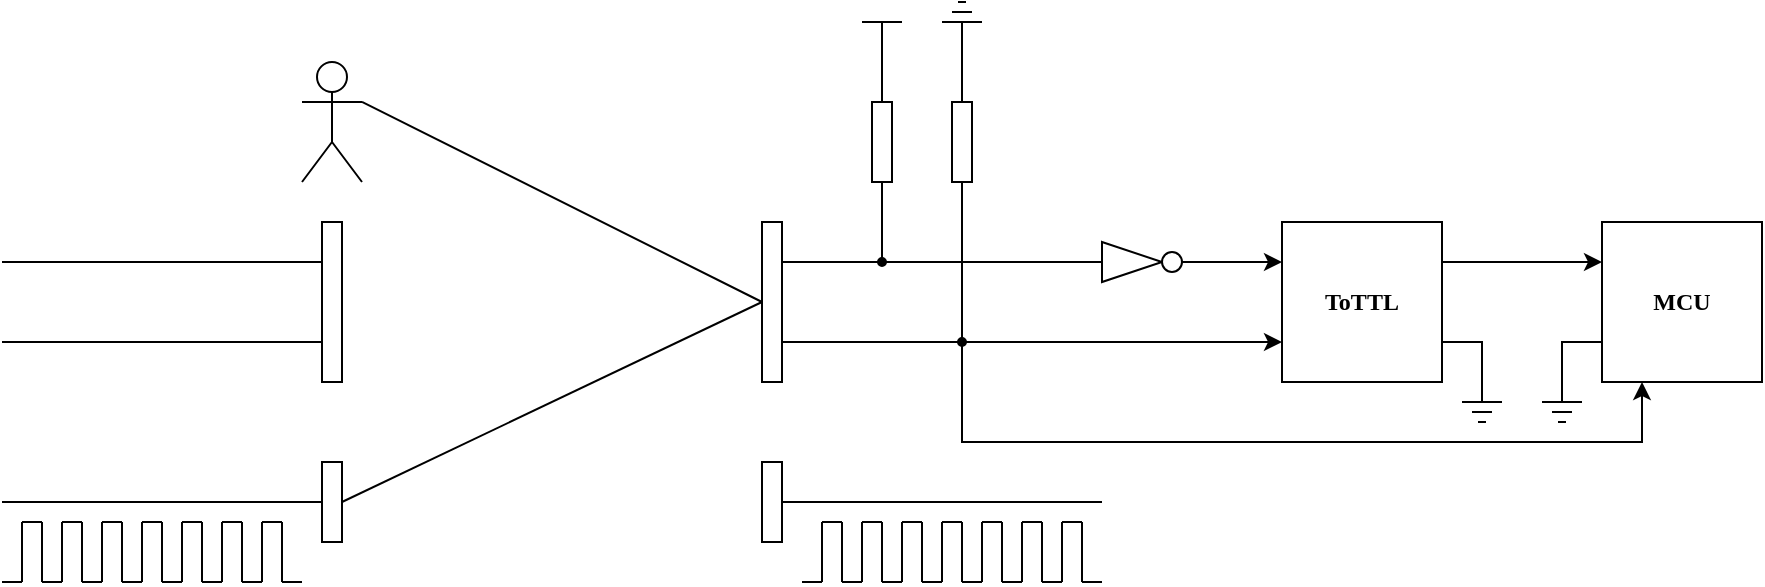 <mxfile version="21.3.7" type="device">
  <diagram id="h3jQZG8nck5NfjddVuUN" name="无线击剑判别系统">
    <mxGraphModel dx="1034" dy="604" grid="1" gridSize="10" guides="0" tooltips="1" connect="1" arrows="1" fold="1" page="1" pageScale="1" pageWidth="1600" pageHeight="900" math="0" shadow="0">
      <root>
        <mxCell id="0" />
        <mxCell id="1" parent="0" />
        <mxCell id="edpnZ5Cil1vbVrSWlnmC-1" value="" style="rounded=0;whiteSpace=wrap;html=1;fontFamily=Sarasa Fixed SC;fontStyle=1" parent="1" vertex="1">
          <mxGeometry x="540" y="120" width="10" height="80" as="geometry" />
        </mxCell>
        <mxCell id="edpnZ5Cil1vbVrSWlnmC-4" value="" style="rounded=0;whiteSpace=wrap;html=1;fontFamily=Sarasa Fixed SC;fontStyle=1" parent="1" vertex="1">
          <mxGeometry x="320" y="120" width="10" height="80" as="geometry" />
        </mxCell>
        <mxCell id="edpnZ5Cil1vbVrSWlnmC-5" value="" style="endArrow=none;html=1;rounded=0;fontFamily=Sarasa Fixed SC;fontStyle=1;entryX=0;entryY=0.25;entryDx=0;entryDy=0;" parent="1" target="edpnZ5Cil1vbVrSWlnmC-4" edge="1">
          <mxGeometry width="50" height="50" relative="1" as="geometry">
            <mxPoint x="160" y="140" as="sourcePoint" />
            <mxPoint x="310" y="140" as="targetPoint" />
          </mxGeometry>
        </mxCell>
        <mxCell id="edpnZ5Cil1vbVrSWlnmC-6" value="" style="endArrow=none;html=1;rounded=0;fontFamily=Sarasa Fixed SC;fontStyle=1;entryX=0;entryY=0.75;entryDx=0;entryDy=0;" parent="1" target="edpnZ5Cil1vbVrSWlnmC-4" edge="1">
          <mxGeometry width="50" height="50" relative="1" as="geometry">
            <mxPoint x="160" y="180" as="sourcePoint" />
            <mxPoint x="310" y="180" as="targetPoint" />
          </mxGeometry>
        </mxCell>
        <mxCell id="edpnZ5Cil1vbVrSWlnmC-7" value="" style="endArrow=none;html=1;rounded=0;entryX=0;entryY=0.5;entryDx=0;entryDy=0;fontFamily=Sarasa Fixed SC;fontStyle=1" parent="1" target="edpnZ5Cil1vbVrSWlnmC-8" edge="1">
          <mxGeometry width="50" height="50" relative="1" as="geometry">
            <mxPoint x="160" y="260" as="sourcePoint" />
            <mxPoint x="310" y="260" as="targetPoint" />
          </mxGeometry>
        </mxCell>
        <mxCell id="edpnZ5Cil1vbVrSWlnmC-8" value="" style="rounded=0;whiteSpace=wrap;html=1;fontFamily=Sarasa Fixed SC;fontStyle=1" parent="1" vertex="1">
          <mxGeometry x="320" y="240" width="10" height="40" as="geometry" />
        </mxCell>
        <mxCell id="edpnZ5Cil1vbVrSWlnmC-9" value="" style="rounded=0;whiteSpace=wrap;html=1;fontFamily=Sarasa Fixed SC;fontStyle=1" parent="1" vertex="1">
          <mxGeometry x="540" y="240" width="10" height="40" as="geometry" />
        </mxCell>
        <mxCell id="edpnZ5Cil1vbVrSWlnmC-97" value="" style="endArrow=none;html=1;rounded=0;fontFamily=Sarasa Fixed SC;fontStyle=1" parent="1" edge="1">
          <mxGeometry width="50" height="50" relative="1" as="geometry">
            <mxPoint x="160" y="300" as="sourcePoint" />
            <mxPoint x="170" y="300" as="targetPoint" />
          </mxGeometry>
        </mxCell>
        <mxCell id="edpnZ5Cil1vbVrSWlnmC-98" value="" style="endArrow=none;html=1;rounded=0;fontFamily=Sarasa Fixed SC;fontStyle=1" parent="1" edge="1">
          <mxGeometry width="50" height="50" relative="1" as="geometry">
            <mxPoint x="170" y="270" as="sourcePoint" />
            <mxPoint x="180" y="270" as="targetPoint" />
          </mxGeometry>
        </mxCell>
        <mxCell id="edpnZ5Cil1vbVrSWlnmC-99" value="" style="endArrow=none;html=1;rounded=0;fontFamily=Sarasa Fixed SC;fontStyle=1" parent="1" edge="1">
          <mxGeometry width="50" height="50" relative="1" as="geometry">
            <mxPoint x="190" y="300" as="sourcePoint" />
            <mxPoint x="180" y="300" as="targetPoint" />
          </mxGeometry>
        </mxCell>
        <mxCell id="edpnZ5Cil1vbVrSWlnmC-100" value="" style="endArrow=none;html=1;rounded=0;fontFamily=Sarasa Fixed SC;fontStyle=1" parent="1" edge="1">
          <mxGeometry width="50" height="50" relative="1" as="geometry">
            <mxPoint x="180" y="270" as="sourcePoint" />
            <mxPoint x="180" y="300" as="targetPoint" />
          </mxGeometry>
        </mxCell>
        <mxCell id="edpnZ5Cil1vbVrSWlnmC-101" value="" style="endArrow=none;html=1;rounded=0;fontFamily=Sarasa Fixed SC;fontStyle=1" parent="1" edge="1">
          <mxGeometry width="50" height="50" relative="1" as="geometry">
            <mxPoint x="170" y="270" as="sourcePoint" />
            <mxPoint x="170" y="300" as="targetPoint" />
          </mxGeometry>
        </mxCell>
        <mxCell id="edpnZ5Cil1vbVrSWlnmC-102" value="" style="endArrow=none;html=1;rounded=0;fontFamily=Sarasa Fixed SC;fontStyle=1" parent="1" edge="1">
          <mxGeometry width="50" height="50" relative="1" as="geometry">
            <mxPoint x="190" y="270" as="sourcePoint" />
            <mxPoint x="200" y="270" as="targetPoint" />
          </mxGeometry>
        </mxCell>
        <mxCell id="edpnZ5Cil1vbVrSWlnmC-103" value="" style="endArrow=none;html=1;rounded=0;fontFamily=Sarasa Fixed SC;fontStyle=1" parent="1" edge="1">
          <mxGeometry width="50" height="50" relative="1" as="geometry">
            <mxPoint x="210" y="300" as="sourcePoint" />
            <mxPoint x="200" y="300" as="targetPoint" />
          </mxGeometry>
        </mxCell>
        <mxCell id="edpnZ5Cil1vbVrSWlnmC-104" value="" style="endArrow=none;html=1;rounded=0;fontFamily=Sarasa Fixed SC;fontStyle=1" parent="1" edge="1">
          <mxGeometry width="50" height="50" relative="1" as="geometry">
            <mxPoint x="200" y="270" as="sourcePoint" />
            <mxPoint x="200" y="300" as="targetPoint" />
          </mxGeometry>
        </mxCell>
        <mxCell id="edpnZ5Cil1vbVrSWlnmC-105" value="" style="endArrow=none;html=1;rounded=0;fontFamily=Sarasa Fixed SC;fontStyle=1" parent="1" edge="1">
          <mxGeometry width="50" height="50" relative="1" as="geometry">
            <mxPoint x="190" y="270" as="sourcePoint" />
            <mxPoint x="190" y="300" as="targetPoint" />
          </mxGeometry>
        </mxCell>
        <mxCell id="edpnZ5Cil1vbVrSWlnmC-106" value="" style="endArrow=none;html=1;rounded=0;fontFamily=Sarasa Fixed SC;fontStyle=1" parent="1" edge="1">
          <mxGeometry width="50" height="50" relative="1" as="geometry">
            <mxPoint x="210" y="270" as="sourcePoint" />
            <mxPoint x="220" y="270" as="targetPoint" />
          </mxGeometry>
        </mxCell>
        <mxCell id="edpnZ5Cil1vbVrSWlnmC-107" value="" style="endArrow=none;html=1;rounded=0;fontFamily=Sarasa Fixed SC;fontStyle=1" parent="1" edge="1">
          <mxGeometry width="50" height="50" relative="1" as="geometry">
            <mxPoint x="230" y="300" as="sourcePoint" />
            <mxPoint x="220" y="300" as="targetPoint" />
          </mxGeometry>
        </mxCell>
        <mxCell id="edpnZ5Cil1vbVrSWlnmC-108" value="" style="endArrow=none;html=1;rounded=0;fontFamily=Sarasa Fixed SC;fontStyle=1" parent="1" edge="1">
          <mxGeometry width="50" height="50" relative="1" as="geometry">
            <mxPoint x="220" y="270" as="sourcePoint" />
            <mxPoint x="220" y="300" as="targetPoint" />
          </mxGeometry>
        </mxCell>
        <mxCell id="edpnZ5Cil1vbVrSWlnmC-109" value="" style="endArrow=none;html=1;rounded=0;fontFamily=Sarasa Fixed SC;fontStyle=1" parent="1" edge="1">
          <mxGeometry width="50" height="50" relative="1" as="geometry">
            <mxPoint x="210" y="270" as="sourcePoint" />
            <mxPoint x="210" y="300" as="targetPoint" />
          </mxGeometry>
        </mxCell>
        <mxCell id="edpnZ5Cil1vbVrSWlnmC-110" value="" style="endArrow=none;html=1;rounded=0;fontFamily=Sarasa Fixed SC;fontStyle=1" parent="1" edge="1">
          <mxGeometry width="50" height="50" relative="1" as="geometry">
            <mxPoint x="230" y="270" as="sourcePoint" />
            <mxPoint x="240" y="270" as="targetPoint" />
          </mxGeometry>
        </mxCell>
        <mxCell id="edpnZ5Cil1vbVrSWlnmC-111" value="" style="endArrow=none;html=1;rounded=0;fontFamily=Sarasa Fixed SC;fontStyle=1" parent="1" edge="1">
          <mxGeometry width="50" height="50" relative="1" as="geometry">
            <mxPoint x="250" y="300" as="sourcePoint" />
            <mxPoint x="240" y="300" as="targetPoint" />
          </mxGeometry>
        </mxCell>
        <mxCell id="edpnZ5Cil1vbVrSWlnmC-112" value="" style="endArrow=none;html=1;rounded=0;fontFamily=Sarasa Fixed SC;fontStyle=1" parent="1" edge="1">
          <mxGeometry width="50" height="50" relative="1" as="geometry">
            <mxPoint x="240" y="270" as="sourcePoint" />
            <mxPoint x="240" y="300" as="targetPoint" />
          </mxGeometry>
        </mxCell>
        <mxCell id="edpnZ5Cil1vbVrSWlnmC-113" value="" style="endArrow=none;html=1;rounded=0;fontFamily=Sarasa Fixed SC;fontStyle=1" parent="1" edge="1">
          <mxGeometry width="50" height="50" relative="1" as="geometry">
            <mxPoint x="230" y="270" as="sourcePoint" />
            <mxPoint x="230" y="300" as="targetPoint" />
          </mxGeometry>
        </mxCell>
        <mxCell id="edpnZ5Cil1vbVrSWlnmC-114" value="" style="endArrow=none;html=1;rounded=0;fontFamily=Sarasa Fixed SC;fontStyle=1" parent="1" edge="1">
          <mxGeometry width="50" height="50" relative="1" as="geometry">
            <mxPoint x="250" y="270" as="sourcePoint" />
            <mxPoint x="260" y="270" as="targetPoint" />
          </mxGeometry>
        </mxCell>
        <mxCell id="edpnZ5Cil1vbVrSWlnmC-115" value="" style="endArrow=none;html=1;rounded=0;fontFamily=Sarasa Fixed SC;fontStyle=1" parent="1" edge="1">
          <mxGeometry width="50" height="50" relative="1" as="geometry">
            <mxPoint x="270" y="300" as="sourcePoint" />
            <mxPoint x="260" y="300" as="targetPoint" />
          </mxGeometry>
        </mxCell>
        <mxCell id="edpnZ5Cil1vbVrSWlnmC-116" value="" style="endArrow=none;html=1;rounded=0;fontFamily=Sarasa Fixed SC;fontStyle=1" parent="1" edge="1">
          <mxGeometry width="50" height="50" relative="1" as="geometry">
            <mxPoint x="260" y="270" as="sourcePoint" />
            <mxPoint x="260" y="300" as="targetPoint" />
          </mxGeometry>
        </mxCell>
        <mxCell id="edpnZ5Cil1vbVrSWlnmC-117" value="" style="endArrow=none;html=1;rounded=0;fontFamily=Sarasa Fixed SC;fontStyle=1" parent="1" edge="1">
          <mxGeometry width="50" height="50" relative="1" as="geometry">
            <mxPoint x="250" y="270" as="sourcePoint" />
            <mxPoint x="250" y="300" as="targetPoint" />
          </mxGeometry>
        </mxCell>
        <mxCell id="edpnZ5Cil1vbVrSWlnmC-118" value="" style="endArrow=none;html=1;rounded=0;fontFamily=Sarasa Fixed SC;fontStyle=1" parent="1" edge="1">
          <mxGeometry width="50" height="50" relative="1" as="geometry">
            <mxPoint x="270" y="270" as="sourcePoint" />
            <mxPoint x="280" y="270" as="targetPoint" />
          </mxGeometry>
        </mxCell>
        <mxCell id="edpnZ5Cil1vbVrSWlnmC-119" value="" style="endArrow=none;html=1;rounded=0;fontFamily=Sarasa Fixed SC;fontStyle=1" parent="1" edge="1">
          <mxGeometry width="50" height="50" relative="1" as="geometry">
            <mxPoint x="290" y="300" as="sourcePoint" />
            <mxPoint x="280" y="300" as="targetPoint" />
          </mxGeometry>
        </mxCell>
        <mxCell id="edpnZ5Cil1vbVrSWlnmC-120" value="" style="endArrow=none;html=1;rounded=0;fontFamily=Sarasa Fixed SC;fontStyle=1" parent="1" edge="1">
          <mxGeometry width="50" height="50" relative="1" as="geometry">
            <mxPoint x="280" y="270" as="sourcePoint" />
            <mxPoint x="280" y="300" as="targetPoint" />
          </mxGeometry>
        </mxCell>
        <mxCell id="edpnZ5Cil1vbVrSWlnmC-121" value="" style="endArrow=none;html=1;rounded=0;fontFamily=Sarasa Fixed SC;fontStyle=1" parent="1" edge="1">
          <mxGeometry width="50" height="50" relative="1" as="geometry">
            <mxPoint x="270" y="270" as="sourcePoint" />
            <mxPoint x="270" y="300" as="targetPoint" />
          </mxGeometry>
        </mxCell>
        <mxCell id="edpnZ5Cil1vbVrSWlnmC-122" value="" style="endArrow=none;html=1;rounded=0;exitX=1;exitY=0.25;exitDx=0;exitDy=0;fontFamily=Sarasa Fixed SC;fontStyle=1" parent="1" source="edpnZ5Cil1vbVrSWlnmC-1" edge="1">
          <mxGeometry width="50" height="50" relative="1" as="geometry">
            <mxPoint x="560" y="140" as="sourcePoint" />
            <mxPoint x="710" y="140" as="targetPoint" />
          </mxGeometry>
        </mxCell>
        <mxCell id="edpnZ5Cil1vbVrSWlnmC-123" value="" style="endArrow=none;html=1;rounded=0;exitX=1;exitY=0.75;exitDx=0;exitDy=0;fontFamily=Sarasa Fixed SC;fontStyle=1" parent="1" source="edpnZ5Cil1vbVrSWlnmC-1" edge="1">
          <mxGeometry width="50" height="50" relative="1" as="geometry">
            <mxPoint x="560" y="180" as="sourcePoint" />
            <mxPoint x="710" y="180" as="targetPoint" />
          </mxGeometry>
        </mxCell>
        <mxCell id="edpnZ5Cil1vbVrSWlnmC-124" value="" style="endArrow=none;html=1;rounded=0;fontFamily=Sarasa Fixed SC;fontStyle=1" parent="1" source="edpnZ5Cil1vbVrSWlnmC-9" edge="1">
          <mxGeometry width="50" height="50" relative="1" as="geometry">
            <mxPoint x="570" y="250" as="sourcePoint" />
            <mxPoint x="710" y="260" as="targetPoint" />
          </mxGeometry>
        </mxCell>
        <mxCell id="edpnZ5Cil1vbVrSWlnmC-150" value="" style="endArrow=none;html=1;rounded=0;entryX=0;entryY=0.5;entryDx=0;entryDy=0;exitX=1;exitY=0.5;exitDx=0;exitDy=0;fontFamily=Sarasa Fixed SC;fontStyle=1" parent="1" source="edpnZ5Cil1vbVrSWlnmC-8" target="edpnZ5Cil1vbVrSWlnmC-1" edge="1">
          <mxGeometry width="50" height="50" relative="1" as="geometry">
            <mxPoint x="400" y="250" as="sourcePoint" />
            <mxPoint x="450" y="200" as="targetPoint" />
          </mxGeometry>
        </mxCell>
        <mxCell id="edpnZ5Cil1vbVrSWlnmC-151" value="" style="triangle;whiteSpace=wrap;html=1;fontFamily=Sarasa Fixed SC;fontStyle=1" parent="1" vertex="1">
          <mxGeometry x="710" y="130" width="30" height="20" as="geometry" />
        </mxCell>
        <mxCell id="edpnZ5Cil1vbVrSWlnmC-155" style="edgeStyle=orthogonalEdgeStyle;rounded=0;orthogonalLoop=1;jettySize=auto;html=1;entryX=0;entryY=0.25;entryDx=0;entryDy=0;fontFamily=Sarasa Fixed SC;fontStyle=1" parent="1" source="edpnZ5Cil1vbVrSWlnmC-152" target="edpnZ5Cil1vbVrSWlnmC-154" edge="1">
          <mxGeometry relative="1" as="geometry">
            <mxPoint x="790" y="140" as="targetPoint" />
          </mxGeometry>
        </mxCell>
        <mxCell id="edpnZ5Cil1vbVrSWlnmC-152" value="" style="ellipse;whiteSpace=wrap;html=1;aspect=fixed;fontFamily=Sarasa Fixed SC;fontStyle=1" parent="1" vertex="1">
          <mxGeometry x="740" y="135" width="10" height="10" as="geometry" />
        </mxCell>
        <mxCell id="edpnZ5Cil1vbVrSWlnmC-153" value="" style="shape=umlActor;verticalLabelPosition=bottom;verticalAlign=top;html=1;fontFamily=Sarasa Fixed SC;fontStyle=1" parent="1" vertex="1">
          <mxGeometry x="310" y="40" width="30" height="60" as="geometry" />
        </mxCell>
        <mxCell id="edpnZ5Cil1vbVrSWlnmC-161" style="edgeStyle=orthogonalEdgeStyle;rounded=0;orthogonalLoop=1;jettySize=auto;html=1;entryX=0;entryY=0.25;entryDx=0;entryDy=0;exitX=1;exitY=0.25;exitDx=0;exitDy=0;" parent="1" source="edpnZ5Cil1vbVrSWlnmC-154" target="edpnZ5Cil1vbVrSWlnmC-162" edge="1">
          <mxGeometry relative="1" as="geometry">
            <mxPoint x="1000" y="160" as="targetPoint" />
          </mxGeometry>
        </mxCell>
        <mxCell id="edpnZ5Cil1vbVrSWlnmC-154" value="ToTTL" style="rounded=0;whiteSpace=wrap;html=1;fontFamily=Sarasa Fixed SC;fontStyle=1" parent="1" vertex="1">
          <mxGeometry x="800" y="120" width="80" height="80" as="geometry" />
        </mxCell>
        <mxCell id="edpnZ5Cil1vbVrSWlnmC-156" style="edgeStyle=orthogonalEdgeStyle;rounded=0;orthogonalLoop=1;jettySize=auto;html=1;entryX=0;entryY=0.75;entryDx=0;entryDy=0;fontFamily=Sarasa Fixed SC;fontStyle=1" parent="1" target="edpnZ5Cil1vbVrSWlnmC-154" edge="1">
          <mxGeometry relative="1" as="geometry">
            <mxPoint x="790" y="180" as="targetPoint" />
            <mxPoint x="710" y="180" as="sourcePoint" />
            <Array as="points">
              <mxPoint x="750" y="180" />
              <mxPoint x="750" y="180" />
            </Array>
          </mxGeometry>
        </mxCell>
        <mxCell id="edpnZ5Cil1vbVrSWlnmC-157" value="" style="endArrow=none;html=1;rounded=0;" parent="1" edge="1">
          <mxGeometry width="50" height="50" relative="1" as="geometry">
            <mxPoint x="910" y="210" as="sourcePoint" />
            <mxPoint x="890" y="210" as="targetPoint" />
          </mxGeometry>
        </mxCell>
        <mxCell id="edpnZ5Cil1vbVrSWlnmC-158" value="" style="endArrow=none;html=1;rounded=0;" parent="1" edge="1">
          <mxGeometry width="50" height="50" relative="1" as="geometry">
            <mxPoint x="905" y="215" as="sourcePoint" />
            <mxPoint x="895" y="215" as="targetPoint" />
          </mxGeometry>
        </mxCell>
        <mxCell id="edpnZ5Cil1vbVrSWlnmC-159" value="" style="endArrow=none;html=1;rounded=0;" parent="1" edge="1">
          <mxGeometry width="50" height="50" relative="1" as="geometry">
            <mxPoint x="902" y="220" as="sourcePoint" />
            <mxPoint x="898" y="220" as="targetPoint" />
          </mxGeometry>
        </mxCell>
        <mxCell id="edpnZ5Cil1vbVrSWlnmC-160" value="" style="endArrow=none;html=1;rounded=0;exitX=1;exitY=0.75;exitDx=0;exitDy=0;" parent="1" source="edpnZ5Cil1vbVrSWlnmC-154" edge="1">
          <mxGeometry width="50" height="50" relative="1" as="geometry">
            <mxPoint x="920" y="210" as="sourcePoint" />
            <mxPoint x="900" y="210" as="targetPoint" />
            <Array as="points">
              <mxPoint x="900" y="180" />
            </Array>
          </mxGeometry>
        </mxCell>
        <mxCell id="edpnZ5Cil1vbVrSWlnmC-162" value="MCU" style="rounded=0;whiteSpace=wrap;html=1;fontFamily=Sarasa Fixed SC;fontStyle=1" parent="1" vertex="1">
          <mxGeometry x="960" y="120" width="80" height="80" as="geometry" />
        </mxCell>
        <mxCell id="edpnZ5Cil1vbVrSWlnmC-164" value="" style="endArrow=none;html=1;rounded=0;" parent="1" edge="1">
          <mxGeometry width="50" height="50" relative="1" as="geometry">
            <mxPoint x="950" y="210" as="sourcePoint" />
            <mxPoint x="930" y="210" as="targetPoint" />
          </mxGeometry>
        </mxCell>
        <mxCell id="edpnZ5Cil1vbVrSWlnmC-165" value="" style="endArrow=none;html=1;rounded=0;" parent="1" edge="1">
          <mxGeometry width="50" height="50" relative="1" as="geometry">
            <mxPoint x="945" y="215" as="sourcePoint" />
            <mxPoint x="935" y="215" as="targetPoint" />
          </mxGeometry>
        </mxCell>
        <mxCell id="edpnZ5Cil1vbVrSWlnmC-166" value="" style="endArrow=none;html=1;rounded=0;" parent="1" edge="1">
          <mxGeometry width="50" height="50" relative="1" as="geometry">
            <mxPoint x="942" y="220" as="sourcePoint" />
            <mxPoint x="938" y="220" as="targetPoint" />
          </mxGeometry>
        </mxCell>
        <mxCell id="edpnZ5Cil1vbVrSWlnmC-167" value="" style="endArrow=none;html=1;rounded=0;exitX=0;exitY=0.75;exitDx=0;exitDy=0;" parent="1" source="edpnZ5Cil1vbVrSWlnmC-162" edge="1">
          <mxGeometry width="50" height="50" relative="1" as="geometry">
            <mxPoint x="920" y="180" as="sourcePoint" />
            <mxPoint x="940" y="210" as="targetPoint" />
            <Array as="points">
              <mxPoint x="940" y="180" />
            </Array>
          </mxGeometry>
        </mxCell>
        <mxCell id="edpnZ5Cil1vbVrSWlnmC-173" style="edgeStyle=orthogonalEdgeStyle;rounded=0;orthogonalLoop=1;jettySize=auto;html=1;endArrow=none;endFill=0;" parent="1" source="edpnZ5Cil1vbVrSWlnmC-168" edge="1">
          <mxGeometry relative="1" as="geometry">
            <mxPoint x="600" y="140" as="targetPoint" />
          </mxGeometry>
        </mxCell>
        <mxCell id="edpnZ5Cil1vbVrSWlnmC-168" value="" style="rounded=0;whiteSpace=wrap;html=1;fontFamily=Sarasa Fixed SC;fontStyle=1" parent="1" vertex="1">
          <mxGeometry x="595" y="60" width="10" height="40" as="geometry" />
        </mxCell>
        <mxCell id="edpnZ5Cil1vbVrSWlnmC-169" value="" style="endArrow=none;html=1;rounded=0;" parent="1" edge="1">
          <mxGeometry width="50" height="50" relative="1" as="geometry">
            <mxPoint x="610" y="20" as="sourcePoint" />
            <mxPoint x="590" y="20" as="targetPoint" />
          </mxGeometry>
        </mxCell>
        <mxCell id="edpnZ5Cil1vbVrSWlnmC-172" value="" style="endArrow=none;html=1;rounded=0;" parent="1" edge="1">
          <mxGeometry width="50" height="50" relative="1" as="geometry">
            <mxPoint x="600" y="60" as="sourcePoint" />
            <mxPoint x="600" y="20" as="targetPoint" />
            <Array as="points" />
          </mxGeometry>
        </mxCell>
        <mxCell id="edpnZ5Cil1vbVrSWlnmC-178" style="edgeStyle=orthogonalEdgeStyle;rounded=0;orthogonalLoop=1;jettySize=auto;html=1;endArrow=none;endFill=0;" parent="1" source="edpnZ5Cil1vbVrSWlnmC-179" edge="1">
          <mxGeometry relative="1" as="geometry">
            <mxPoint x="640" y="180" as="targetPoint" />
          </mxGeometry>
        </mxCell>
        <mxCell id="edpnZ5Cil1vbVrSWlnmC-179" value="" style="rounded=0;whiteSpace=wrap;html=1;fontFamily=Sarasa Fixed SC;fontStyle=1" parent="1" vertex="1">
          <mxGeometry x="635" y="60" width="10" height="40" as="geometry" />
        </mxCell>
        <mxCell id="edpnZ5Cil1vbVrSWlnmC-181" value="" style="endArrow=none;html=1;rounded=0;" parent="1" edge="1">
          <mxGeometry width="50" height="50" relative="1" as="geometry">
            <mxPoint x="640" y="60" as="sourcePoint" />
            <mxPoint x="640" y="20" as="targetPoint" />
            <Array as="points" />
          </mxGeometry>
        </mxCell>
        <mxCell id="edpnZ5Cil1vbVrSWlnmC-182" value="" style="endArrow=none;html=1;rounded=0;" parent="1" edge="1">
          <mxGeometry width="50" height="50" relative="1" as="geometry">
            <mxPoint x="650" y="20" as="sourcePoint" />
            <mxPoint x="630" y="20" as="targetPoint" />
          </mxGeometry>
        </mxCell>
        <mxCell id="edpnZ5Cil1vbVrSWlnmC-183" value="" style="endArrow=none;html=1;rounded=0;" parent="1" edge="1">
          <mxGeometry width="50" height="50" relative="1" as="geometry">
            <mxPoint x="645" y="15" as="sourcePoint" />
            <mxPoint x="635" y="15" as="targetPoint" />
          </mxGeometry>
        </mxCell>
        <mxCell id="edpnZ5Cil1vbVrSWlnmC-184" value="" style="endArrow=none;html=1;rounded=0;" parent="1" edge="1">
          <mxGeometry width="50" height="50" relative="1" as="geometry">
            <mxPoint x="642" y="10" as="sourcePoint" />
            <mxPoint x="638" y="10" as="targetPoint" />
          </mxGeometry>
        </mxCell>
        <mxCell id="edpnZ5Cil1vbVrSWlnmC-185" style="edgeStyle=orthogonalEdgeStyle;rounded=0;orthogonalLoop=1;jettySize=auto;html=1;endArrow=classic;endFill=1;entryX=0.25;entryY=1;entryDx=0;entryDy=0;" parent="1" target="edpnZ5Cil1vbVrSWlnmC-162" edge="1">
          <mxGeometry relative="1" as="geometry">
            <mxPoint x="970" y="240" as="targetPoint" />
            <mxPoint x="640" y="180" as="sourcePoint" />
            <Array as="points">
              <mxPoint x="640" y="230" />
              <mxPoint x="980" y="230" />
            </Array>
          </mxGeometry>
        </mxCell>
        <mxCell id="edpnZ5Cil1vbVrSWlnmC-186" value="" style="ellipse;whiteSpace=wrap;html=1;aspect=fixed;fontFamily=Sarasa Fixed SC;fontStyle=1;fillColor=#000000;" parent="1" vertex="1">
          <mxGeometry x="638" y="178" width="4" height="4" as="geometry" />
        </mxCell>
        <mxCell id="edpnZ5Cil1vbVrSWlnmC-187" value="" style="ellipse;whiteSpace=wrap;html=1;aspect=fixed;fontFamily=Sarasa Fixed SC;fontStyle=1;fillColor=#000000;" parent="1" vertex="1">
          <mxGeometry x="598" y="138" width="4" height="4" as="geometry" />
        </mxCell>
        <mxCell id="edpnZ5Cil1vbVrSWlnmC-188" value="" style="endArrow=none;html=1;rounded=0;entryX=0;entryY=0.5;entryDx=0;entryDy=0;exitX=1;exitY=0.333;exitDx=0;exitDy=0;fontFamily=Sarasa Fixed SC;fontStyle=1;exitPerimeter=0;" parent="1" source="edpnZ5Cil1vbVrSWlnmC-153" edge="1">
          <mxGeometry width="50" height="50" relative="1" as="geometry">
            <mxPoint x="330" y="260" as="sourcePoint" />
            <mxPoint x="540" y="160" as="targetPoint" />
          </mxGeometry>
        </mxCell>
        <mxCell id="edpnZ5Cil1vbVrSWlnmC-189" value="" style="endArrow=none;html=1;rounded=0;fontFamily=Sarasa Fixed SC;fontStyle=1" parent="1" edge="1">
          <mxGeometry width="50" height="50" relative="1" as="geometry">
            <mxPoint x="290" y="270" as="sourcePoint" />
            <mxPoint x="300" y="270" as="targetPoint" />
          </mxGeometry>
        </mxCell>
        <mxCell id="edpnZ5Cil1vbVrSWlnmC-190" value="" style="endArrow=none;html=1;rounded=0;fontFamily=Sarasa Fixed SC;fontStyle=1" parent="1" edge="1">
          <mxGeometry width="50" height="50" relative="1" as="geometry">
            <mxPoint x="310" y="300" as="sourcePoint" />
            <mxPoint x="300" y="300" as="targetPoint" />
          </mxGeometry>
        </mxCell>
        <mxCell id="edpnZ5Cil1vbVrSWlnmC-191" value="" style="endArrow=none;html=1;rounded=0;fontFamily=Sarasa Fixed SC;fontStyle=1" parent="1" edge="1">
          <mxGeometry width="50" height="50" relative="1" as="geometry">
            <mxPoint x="300" y="270" as="sourcePoint" />
            <mxPoint x="300" y="300" as="targetPoint" />
          </mxGeometry>
        </mxCell>
        <mxCell id="edpnZ5Cil1vbVrSWlnmC-192" value="" style="endArrow=none;html=1;rounded=0;fontFamily=Sarasa Fixed SC;fontStyle=1" parent="1" edge="1">
          <mxGeometry width="50" height="50" relative="1" as="geometry">
            <mxPoint x="290" y="270" as="sourcePoint" />
            <mxPoint x="290" y="300" as="targetPoint" />
          </mxGeometry>
        </mxCell>
        <mxCell id="edpnZ5Cil1vbVrSWlnmC-193" value="" style="endArrow=none;html=1;rounded=0;fontFamily=Sarasa Fixed SC;fontStyle=1" parent="1" edge="1">
          <mxGeometry width="50" height="50" relative="1" as="geometry">
            <mxPoint x="560" y="300" as="sourcePoint" />
            <mxPoint x="570" y="300" as="targetPoint" />
          </mxGeometry>
        </mxCell>
        <mxCell id="edpnZ5Cil1vbVrSWlnmC-194" value="" style="endArrow=none;html=1;rounded=0;fontFamily=Sarasa Fixed SC;fontStyle=1" parent="1" edge="1">
          <mxGeometry width="50" height="50" relative="1" as="geometry">
            <mxPoint x="570" y="270" as="sourcePoint" />
            <mxPoint x="580" y="270" as="targetPoint" />
          </mxGeometry>
        </mxCell>
        <mxCell id="edpnZ5Cil1vbVrSWlnmC-195" value="" style="endArrow=none;html=1;rounded=0;fontFamily=Sarasa Fixed SC;fontStyle=1" parent="1" edge="1">
          <mxGeometry width="50" height="50" relative="1" as="geometry">
            <mxPoint x="590" y="300" as="sourcePoint" />
            <mxPoint x="580" y="300" as="targetPoint" />
          </mxGeometry>
        </mxCell>
        <mxCell id="edpnZ5Cil1vbVrSWlnmC-196" value="" style="endArrow=none;html=1;rounded=0;fontFamily=Sarasa Fixed SC;fontStyle=1" parent="1" edge="1">
          <mxGeometry width="50" height="50" relative="1" as="geometry">
            <mxPoint x="580" y="270" as="sourcePoint" />
            <mxPoint x="580" y="300" as="targetPoint" />
          </mxGeometry>
        </mxCell>
        <mxCell id="edpnZ5Cil1vbVrSWlnmC-197" value="" style="endArrow=none;html=1;rounded=0;fontFamily=Sarasa Fixed SC;fontStyle=1" parent="1" edge="1">
          <mxGeometry width="50" height="50" relative="1" as="geometry">
            <mxPoint x="570" y="270" as="sourcePoint" />
            <mxPoint x="570" y="300" as="targetPoint" />
          </mxGeometry>
        </mxCell>
        <mxCell id="edpnZ5Cil1vbVrSWlnmC-198" value="" style="endArrow=none;html=1;rounded=0;fontFamily=Sarasa Fixed SC;fontStyle=1" parent="1" edge="1">
          <mxGeometry width="50" height="50" relative="1" as="geometry">
            <mxPoint x="590" y="270" as="sourcePoint" />
            <mxPoint x="600" y="270" as="targetPoint" />
          </mxGeometry>
        </mxCell>
        <mxCell id="edpnZ5Cil1vbVrSWlnmC-199" value="" style="endArrow=none;html=1;rounded=0;fontFamily=Sarasa Fixed SC;fontStyle=1" parent="1" edge="1">
          <mxGeometry width="50" height="50" relative="1" as="geometry">
            <mxPoint x="610" y="300" as="sourcePoint" />
            <mxPoint x="600" y="300" as="targetPoint" />
          </mxGeometry>
        </mxCell>
        <mxCell id="edpnZ5Cil1vbVrSWlnmC-200" value="" style="endArrow=none;html=1;rounded=0;fontFamily=Sarasa Fixed SC;fontStyle=1" parent="1" edge="1">
          <mxGeometry width="50" height="50" relative="1" as="geometry">
            <mxPoint x="600" y="270" as="sourcePoint" />
            <mxPoint x="600" y="300" as="targetPoint" />
          </mxGeometry>
        </mxCell>
        <mxCell id="edpnZ5Cil1vbVrSWlnmC-201" value="" style="endArrow=none;html=1;rounded=0;fontFamily=Sarasa Fixed SC;fontStyle=1" parent="1" edge="1">
          <mxGeometry width="50" height="50" relative="1" as="geometry">
            <mxPoint x="590" y="270" as="sourcePoint" />
            <mxPoint x="590" y="300" as="targetPoint" />
          </mxGeometry>
        </mxCell>
        <mxCell id="edpnZ5Cil1vbVrSWlnmC-202" value="" style="endArrow=none;html=1;rounded=0;fontFamily=Sarasa Fixed SC;fontStyle=1" parent="1" edge="1">
          <mxGeometry width="50" height="50" relative="1" as="geometry">
            <mxPoint x="610" y="270" as="sourcePoint" />
            <mxPoint x="620" y="270" as="targetPoint" />
          </mxGeometry>
        </mxCell>
        <mxCell id="edpnZ5Cil1vbVrSWlnmC-203" value="" style="endArrow=none;html=1;rounded=0;fontFamily=Sarasa Fixed SC;fontStyle=1" parent="1" edge="1">
          <mxGeometry width="50" height="50" relative="1" as="geometry">
            <mxPoint x="630" y="300" as="sourcePoint" />
            <mxPoint x="620" y="300" as="targetPoint" />
          </mxGeometry>
        </mxCell>
        <mxCell id="edpnZ5Cil1vbVrSWlnmC-204" value="" style="endArrow=none;html=1;rounded=0;fontFamily=Sarasa Fixed SC;fontStyle=1" parent="1" edge="1">
          <mxGeometry width="50" height="50" relative="1" as="geometry">
            <mxPoint x="620" y="270" as="sourcePoint" />
            <mxPoint x="620" y="300" as="targetPoint" />
          </mxGeometry>
        </mxCell>
        <mxCell id="edpnZ5Cil1vbVrSWlnmC-205" value="" style="endArrow=none;html=1;rounded=0;fontFamily=Sarasa Fixed SC;fontStyle=1" parent="1" edge="1">
          <mxGeometry width="50" height="50" relative="1" as="geometry">
            <mxPoint x="610" y="270" as="sourcePoint" />
            <mxPoint x="610" y="300" as="targetPoint" />
          </mxGeometry>
        </mxCell>
        <mxCell id="edpnZ5Cil1vbVrSWlnmC-206" value="" style="endArrow=none;html=1;rounded=0;fontFamily=Sarasa Fixed SC;fontStyle=1" parent="1" edge="1">
          <mxGeometry width="50" height="50" relative="1" as="geometry">
            <mxPoint x="630" y="270" as="sourcePoint" />
            <mxPoint x="640" y="270" as="targetPoint" />
          </mxGeometry>
        </mxCell>
        <mxCell id="edpnZ5Cil1vbVrSWlnmC-207" value="" style="endArrow=none;html=1;rounded=0;fontFamily=Sarasa Fixed SC;fontStyle=1" parent="1" edge="1">
          <mxGeometry width="50" height="50" relative="1" as="geometry">
            <mxPoint x="650" y="300" as="sourcePoint" />
            <mxPoint x="640" y="300" as="targetPoint" />
          </mxGeometry>
        </mxCell>
        <mxCell id="edpnZ5Cil1vbVrSWlnmC-208" value="" style="endArrow=none;html=1;rounded=0;fontFamily=Sarasa Fixed SC;fontStyle=1" parent="1" edge="1">
          <mxGeometry width="50" height="50" relative="1" as="geometry">
            <mxPoint x="640" y="270" as="sourcePoint" />
            <mxPoint x="640" y="300" as="targetPoint" />
          </mxGeometry>
        </mxCell>
        <mxCell id="edpnZ5Cil1vbVrSWlnmC-209" value="" style="endArrow=none;html=1;rounded=0;fontFamily=Sarasa Fixed SC;fontStyle=1" parent="1" edge="1">
          <mxGeometry width="50" height="50" relative="1" as="geometry">
            <mxPoint x="630" y="270" as="sourcePoint" />
            <mxPoint x="630" y="300" as="targetPoint" />
          </mxGeometry>
        </mxCell>
        <mxCell id="edpnZ5Cil1vbVrSWlnmC-210" value="" style="endArrow=none;html=1;rounded=0;fontFamily=Sarasa Fixed SC;fontStyle=1" parent="1" edge="1">
          <mxGeometry width="50" height="50" relative="1" as="geometry">
            <mxPoint x="650" y="270" as="sourcePoint" />
            <mxPoint x="660" y="270" as="targetPoint" />
          </mxGeometry>
        </mxCell>
        <mxCell id="edpnZ5Cil1vbVrSWlnmC-211" value="" style="endArrow=none;html=1;rounded=0;fontFamily=Sarasa Fixed SC;fontStyle=1" parent="1" edge="1">
          <mxGeometry width="50" height="50" relative="1" as="geometry">
            <mxPoint x="670" y="300" as="sourcePoint" />
            <mxPoint x="660" y="300" as="targetPoint" />
          </mxGeometry>
        </mxCell>
        <mxCell id="edpnZ5Cil1vbVrSWlnmC-212" value="" style="endArrow=none;html=1;rounded=0;fontFamily=Sarasa Fixed SC;fontStyle=1" parent="1" edge="1">
          <mxGeometry width="50" height="50" relative="1" as="geometry">
            <mxPoint x="660" y="270" as="sourcePoint" />
            <mxPoint x="660" y="300" as="targetPoint" />
          </mxGeometry>
        </mxCell>
        <mxCell id="edpnZ5Cil1vbVrSWlnmC-213" value="" style="endArrow=none;html=1;rounded=0;fontFamily=Sarasa Fixed SC;fontStyle=1" parent="1" edge="1">
          <mxGeometry width="50" height="50" relative="1" as="geometry">
            <mxPoint x="650" y="270" as="sourcePoint" />
            <mxPoint x="650" y="300" as="targetPoint" />
          </mxGeometry>
        </mxCell>
        <mxCell id="edpnZ5Cil1vbVrSWlnmC-214" value="" style="endArrow=none;html=1;rounded=0;fontFamily=Sarasa Fixed SC;fontStyle=1" parent="1" edge="1">
          <mxGeometry width="50" height="50" relative="1" as="geometry">
            <mxPoint x="670" y="270" as="sourcePoint" />
            <mxPoint x="680" y="270" as="targetPoint" />
          </mxGeometry>
        </mxCell>
        <mxCell id="edpnZ5Cil1vbVrSWlnmC-215" value="" style="endArrow=none;html=1;rounded=0;fontFamily=Sarasa Fixed SC;fontStyle=1" parent="1" edge="1">
          <mxGeometry width="50" height="50" relative="1" as="geometry">
            <mxPoint x="690" y="300" as="sourcePoint" />
            <mxPoint x="680" y="300" as="targetPoint" />
          </mxGeometry>
        </mxCell>
        <mxCell id="edpnZ5Cil1vbVrSWlnmC-216" value="" style="endArrow=none;html=1;rounded=0;fontFamily=Sarasa Fixed SC;fontStyle=1" parent="1" edge="1">
          <mxGeometry width="50" height="50" relative="1" as="geometry">
            <mxPoint x="680" y="270" as="sourcePoint" />
            <mxPoint x="680" y="300" as="targetPoint" />
          </mxGeometry>
        </mxCell>
        <mxCell id="edpnZ5Cil1vbVrSWlnmC-217" value="" style="endArrow=none;html=1;rounded=0;fontFamily=Sarasa Fixed SC;fontStyle=1" parent="1" edge="1">
          <mxGeometry width="50" height="50" relative="1" as="geometry">
            <mxPoint x="670" y="270" as="sourcePoint" />
            <mxPoint x="670" y="300" as="targetPoint" />
          </mxGeometry>
        </mxCell>
        <mxCell id="edpnZ5Cil1vbVrSWlnmC-218" value="" style="endArrow=none;html=1;rounded=0;fontFamily=Sarasa Fixed SC;fontStyle=1" parent="1" edge="1">
          <mxGeometry width="50" height="50" relative="1" as="geometry">
            <mxPoint x="690" y="270" as="sourcePoint" />
            <mxPoint x="700" y="270" as="targetPoint" />
          </mxGeometry>
        </mxCell>
        <mxCell id="edpnZ5Cil1vbVrSWlnmC-219" value="" style="endArrow=none;html=1;rounded=0;fontFamily=Sarasa Fixed SC;fontStyle=1" parent="1" edge="1">
          <mxGeometry width="50" height="50" relative="1" as="geometry">
            <mxPoint x="710" y="300" as="sourcePoint" />
            <mxPoint x="700" y="300" as="targetPoint" />
          </mxGeometry>
        </mxCell>
        <mxCell id="edpnZ5Cil1vbVrSWlnmC-220" value="" style="endArrow=none;html=1;rounded=0;fontFamily=Sarasa Fixed SC;fontStyle=1" parent="1" edge="1">
          <mxGeometry width="50" height="50" relative="1" as="geometry">
            <mxPoint x="700" y="270" as="sourcePoint" />
            <mxPoint x="700" y="300" as="targetPoint" />
          </mxGeometry>
        </mxCell>
        <mxCell id="edpnZ5Cil1vbVrSWlnmC-221" value="" style="endArrow=none;html=1;rounded=0;fontFamily=Sarasa Fixed SC;fontStyle=1" parent="1" edge="1">
          <mxGeometry width="50" height="50" relative="1" as="geometry">
            <mxPoint x="690" y="270" as="sourcePoint" />
            <mxPoint x="690" y="300" as="targetPoint" />
          </mxGeometry>
        </mxCell>
      </root>
    </mxGraphModel>
  </diagram>
</mxfile>
